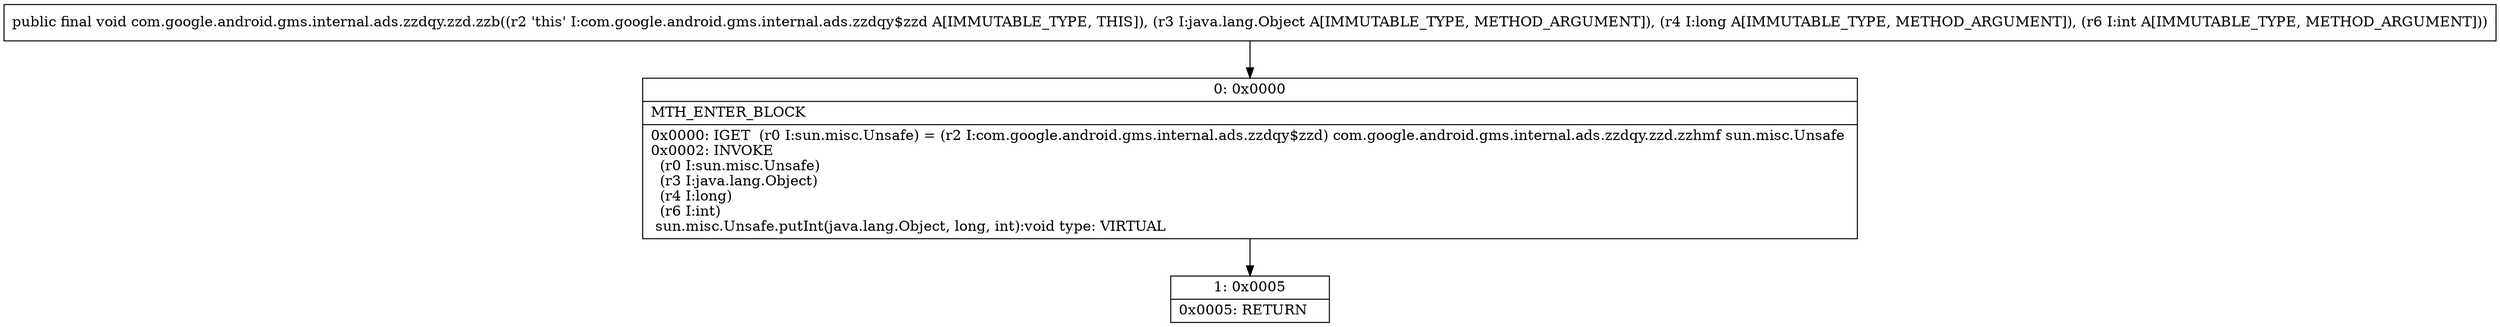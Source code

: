 digraph "CFG forcom.google.android.gms.internal.ads.zzdqy.zzd.zzb(Ljava\/lang\/Object;JI)V" {
Node_0 [shape=record,label="{0\:\ 0x0000|MTH_ENTER_BLOCK\l|0x0000: IGET  (r0 I:sun.misc.Unsafe) = (r2 I:com.google.android.gms.internal.ads.zzdqy$zzd) com.google.android.gms.internal.ads.zzdqy.zzd.zzhmf sun.misc.Unsafe \l0x0002: INVOKE  \l  (r0 I:sun.misc.Unsafe)\l  (r3 I:java.lang.Object)\l  (r4 I:long)\l  (r6 I:int)\l sun.misc.Unsafe.putInt(java.lang.Object, long, int):void type: VIRTUAL \l}"];
Node_1 [shape=record,label="{1\:\ 0x0005|0x0005: RETURN   \l}"];
MethodNode[shape=record,label="{public final void com.google.android.gms.internal.ads.zzdqy.zzd.zzb((r2 'this' I:com.google.android.gms.internal.ads.zzdqy$zzd A[IMMUTABLE_TYPE, THIS]), (r3 I:java.lang.Object A[IMMUTABLE_TYPE, METHOD_ARGUMENT]), (r4 I:long A[IMMUTABLE_TYPE, METHOD_ARGUMENT]), (r6 I:int A[IMMUTABLE_TYPE, METHOD_ARGUMENT])) }"];
MethodNode -> Node_0;
Node_0 -> Node_1;
}

